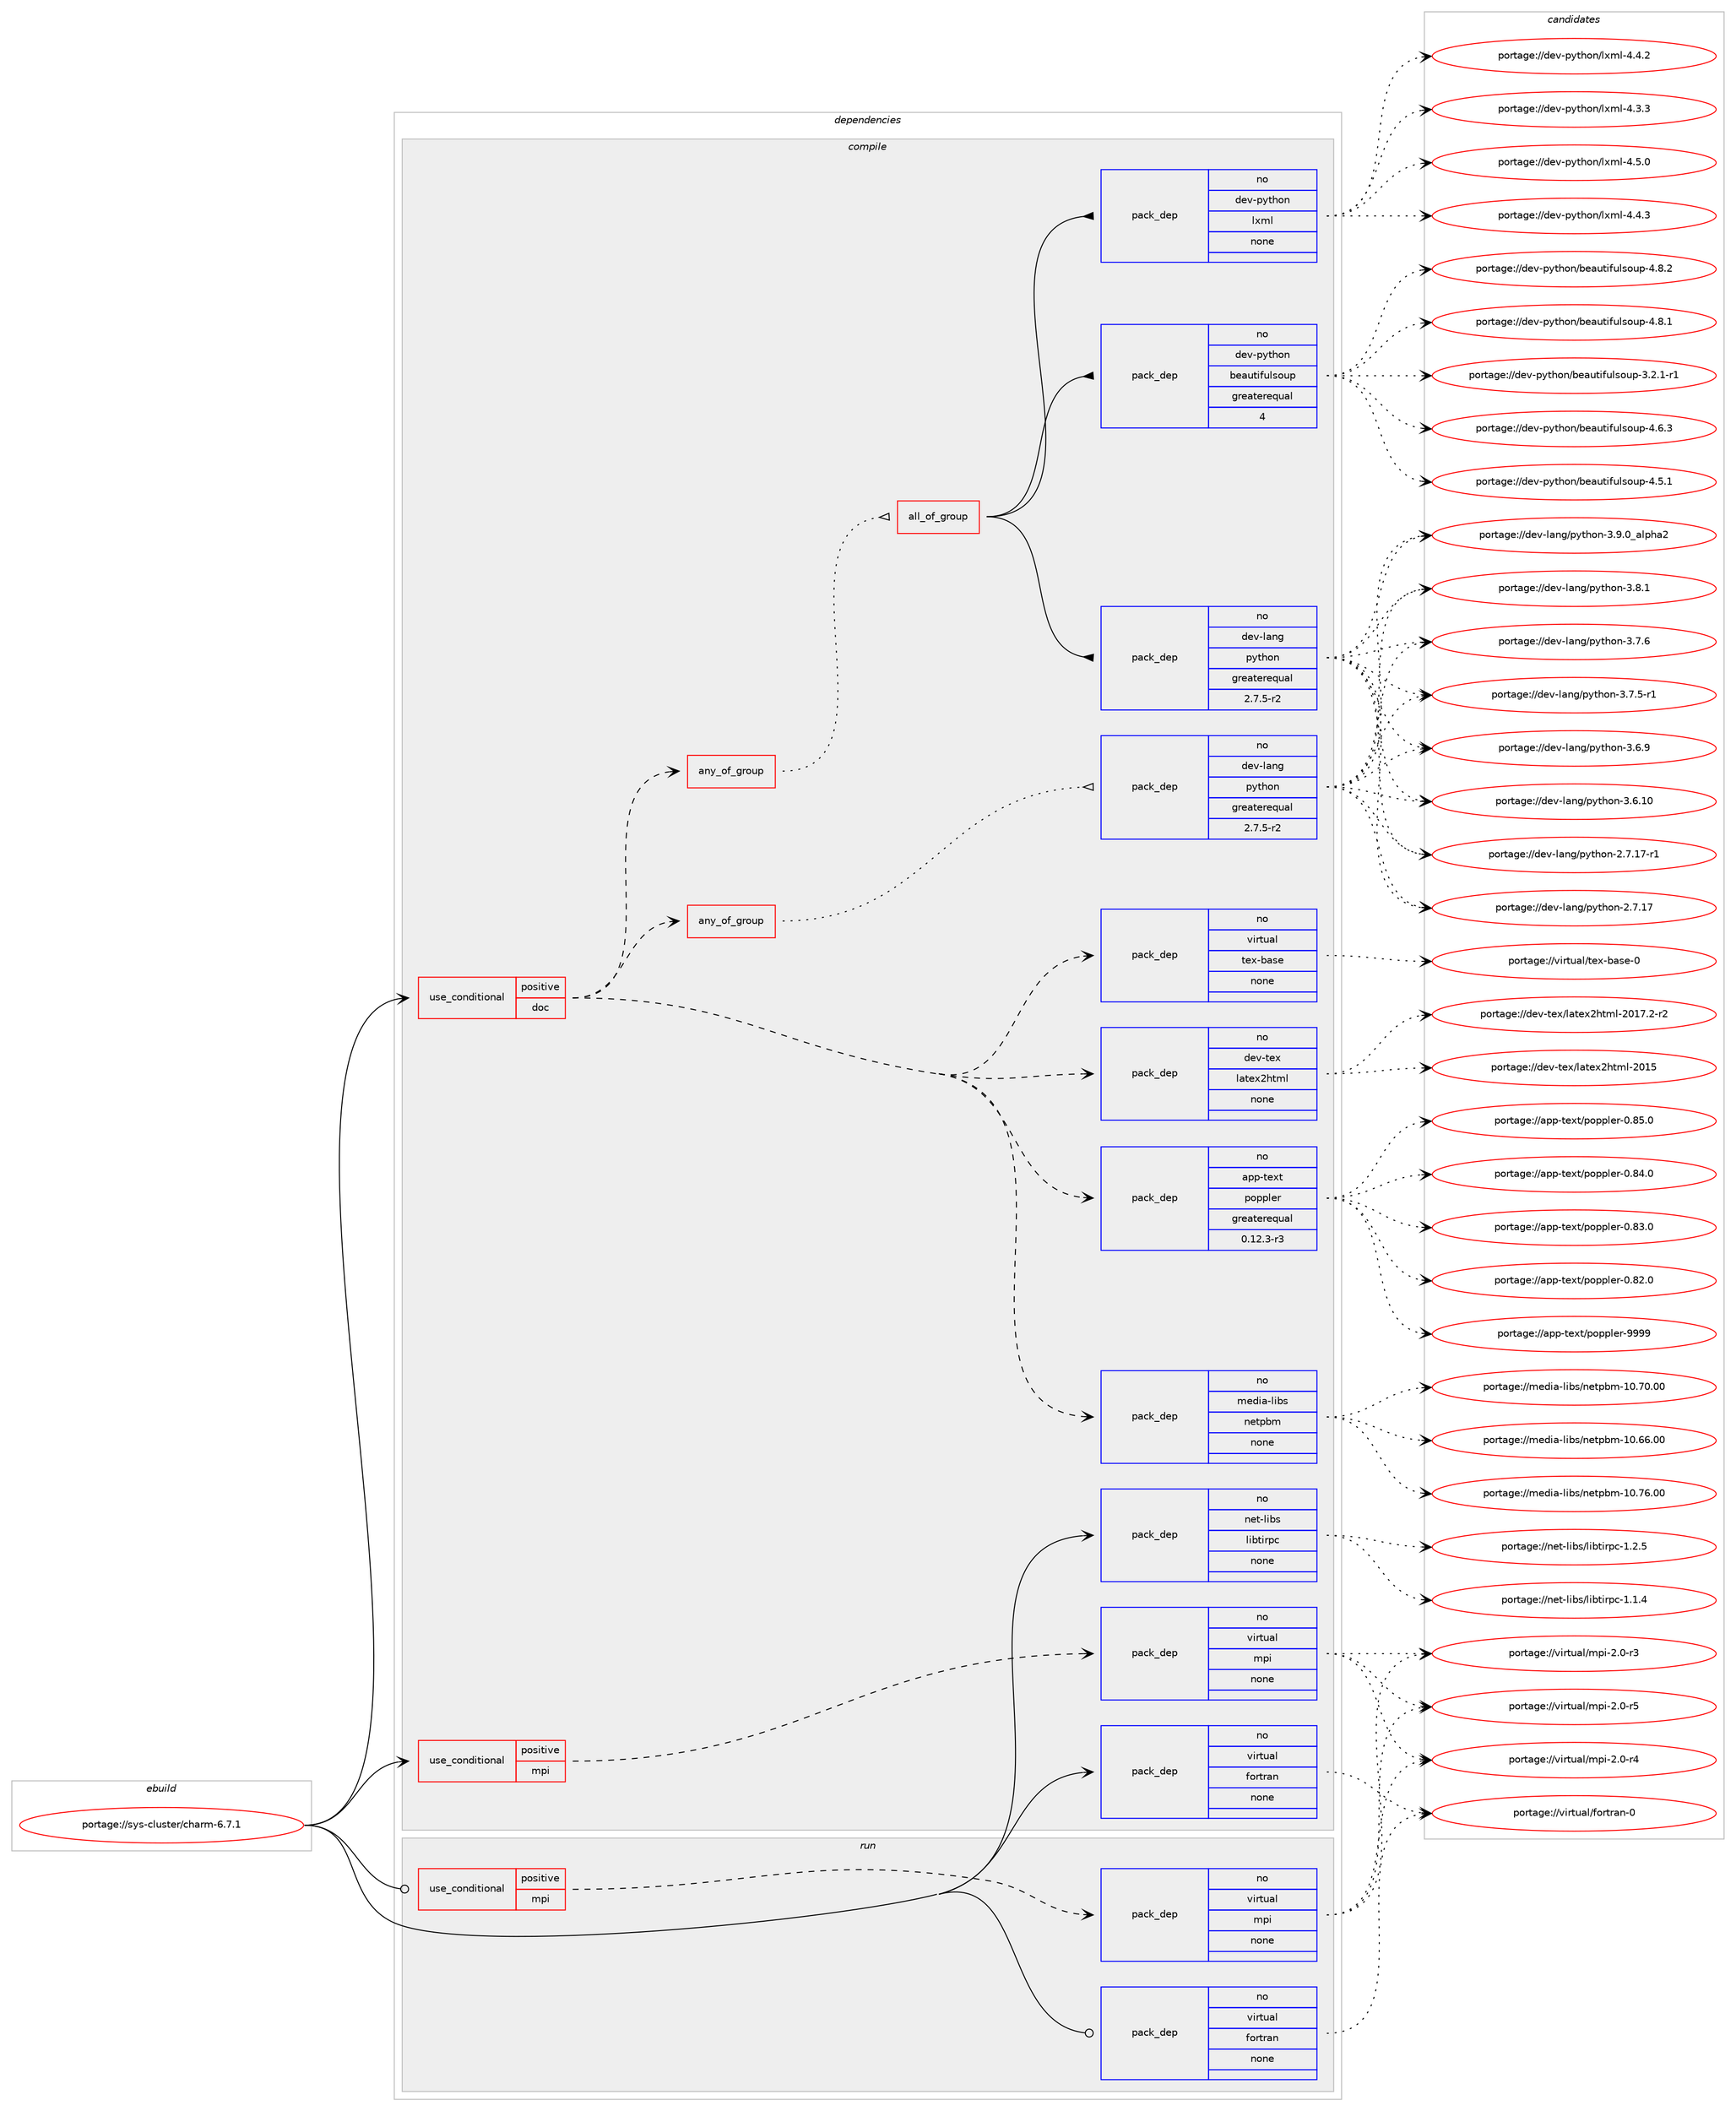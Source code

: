 digraph prolog {

# *************
# Graph options
# *************

newrank=true;
concentrate=true;
compound=true;
graph [rankdir=LR,fontname=Helvetica,fontsize=10,ranksep=1.5];#, ranksep=2.5, nodesep=0.2];
edge  [arrowhead=vee];
node  [fontname=Helvetica,fontsize=10];

# **********
# The ebuild
# **********

subgraph cluster_leftcol {
color=gray;
rank=same;
label=<<i>ebuild</i>>;
id [label="portage://sys-cluster/charm-6.7.1", color=red, width=4, href="../sys-cluster/charm-6.7.1.svg"];
}

# ****************
# The dependencies
# ****************

subgraph cluster_midcol {
color=gray;
label=<<i>dependencies</i>>;
subgraph cluster_compile {
fillcolor="#eeeeee";
style=filled;
label=<<i>compile</i>>;
subgraph cond11227 {
dependency54912 [label=<<TABLE BORDER="0" CELLBORDER="1" CELLSPACING="0" CELLPADDING="4"><TR><TD ROWSPAN="3" CELLPADDING="10">use_conditional</TD></TR><TR><TD>positive</TD></TR><TR><TD>doc</TD></TR></TABLE>>, shape=none, color=red];
subgraph pack42518 {
dependency54913 [label=<<TABLE BORDER="0" CELLBORDER="1" CELLSPACING="0" CELLPADDING="4" WIDTH="220"><TR><TD ROWSPAN="6" CELLPADDING="30">pack_dep</TD></TR><TR><TD WIDTH="110">no</TD></TR><TR><TD>app-text</TD></TR><TR><TD>poppler</TD></TR><TR><TD>greaterequal</TD></TR><TR><TD>0.12.3-r3</TD></TR></TABLE>>, shape=none, color=blue];
}
dependency54912:e -> dependency54913:w [weight=20,style="dashed",arrowhead="vee"];
subgraph pack42519 {
dependency54914 [label=<<TABLE BORDER="0" CELLBORDER="1" CELLSPACING="0" CELLPADDING="4" WIDTH="220"><TR><TD ROWSPAN="6" CELLPADDING="30">pack_dep</TD></TR><TR><TD WIDTH="110">no</TD></TR><TR><TD>dev-tex</TD></TR><TR><TD>latex2html</TD></TR><TR><TD>none</TD></TR><TR><TD></TD></TR></TABLE>>, shape=none, color=blue];
}
dependency54912:e -> dependency54914:w [weight=20,style="dashed",arrowhead="vee"];
subgraph pack42520 {
dependency54915 [label=<<TABLE BORDER="0" CELLBORDER="1" CELLSPACING="0" CELLPADDING="4" WIDTH="220"><TR><TD ROWSPAN="6" CELLPADDING="30">pack_dep</TD></TR><TR><TD WIDTH="110">no</TD></TR><TR><TD>virtual</TD></TR><TR><TD>tex-base</TD></TR><TR><TD>none</TD></TR><TR><TD></TD></TR></TABLE>>, shape=none, color=blue];
}
dependency54912:e -> dependency54915:w [weight=20,style="dashed",arrowhead="vee"];
subgraph any1101 {
dependency54916 [label=<<TABLE BORDER="0" CELLBORDER="1" CELLSPACING="0" CELLPADDING="4"><TR><TD CELLPADDING="10">any_of_group</TD></TR></TABLE>>, shape=none, color=red];subgraph all69 {
dependency54917 [label=<<TABLE BORDER="0" CELLBORDER="1" CELLSPACING="0" CELLPADDING="4"><TR><TD CELLPADDING="10">all_of_group</TD></TR></TABLE>>, shape=none, color=red];subgraph pack42521 {
dependency54918 [label=<<TABLE BORDER="0" CELLBORDER="1" CELLSPACING="0" CELLPADDING="4" WIDTH="220"><TR><TD ROWSPAN="6" CELLPADDING="30">pack_dep</TD></TR><TR><TD WIDTH="110">no</TD></TR><TR><TD>dev-lang</TD></TR><TR><TD>python</TD></TR><TR><TD>greaterequal</TD></TR><TR><TD>2.7.5-r2</TD></TR></TABLE>>, shape=none, color=blue];
}
dependency54917:e -> dependency54918:w [weight=20,style="solid",arrowhead="inv"];
subgraph pack42522 {
dependency54919 [label=<<TABLE BORDER="0" CELLBORDER="1" CELLSPACING="0" CELLPADDING="4" WIDTH="220"><TR><TD ROWSPAN="6" CELLPADDING="30">pack_dep</TD></TR><TR><TD WIDTH="110">no</TD></TR><TR><TD>dev-python</TD></TR><TR><TD>beautifulsoup</TD></TR><TR><TD>greaterequal</TD></TR><TR><TD>4</TD></TR></TABLE>>, shape=none, color=blue];
}
dependency54917:e -> dependency54919:w [weight=20,style="solid",arrowhead="inv"];
subgraph pack42523 {
dependency54920 [label=<<TABLE BORDER="0" CELLBORDER="1" CELLSPACING="0" CELLPADDING="4" WIDTH="220"><TR><TD ROWSPAN="6" CELLPADDING="30">pack_dep</TD></TR><TR><TD WIDTH="110">no</TD></TR><TR><TD>dev-python</TD></TR><TR><TD>lxml</TD></TR><TR><TD>none</TD></TR><TR><TD></TD></TR></TABLE>>, shape=none, color=blue];
}
dependency54917:e -> dependency54920:w [weight=20,style="solid",arrowhead="inv"];
}
dependency54916:e -> dependency54917:w [weight=20,style="dotted",arrowhead="oinv"];
}
dependency54912:e -> dependency54916:w [weight=20,style="dashed",arrowhead="vee"];
subgraph pack42524 {
dependency54921 [label=<<TABLE BORDER="0" CELLBORDER="1" CELLSPACING="0" CELLPADDING="4" WIDTH="220"><TR><TD ROWSPAN="6" CELLPADDING="30">pack_dep</TD></TR><TR><TD WIDTH="110">no</TD></TR><TR><TD>media-libs</TD></TR><TR><TD>netpbm</TD></TR><TR><TD>none</TD></TR><TR><TD></TD></TR></TABLE>>, shape=none, color=blue];
}
dependency54912:e -> dependency54921:w [weight=20,style="dashed",arrowhead="vee"];
subgraph any1102 {
dependency54922 [label=<<TABLE BORDER="0" CELLBORDER="1" CELLSPACING="0" CELLPADDING="4"><TR><TD CELLPADDING="10">any_of_group</TD></TR></TABLE>>, shape=none, color=red];subgraph pack42525 {
dependency54923 [label=<<TABLE BORDER="0" CELLBORDER="1" CELLSPACING="0" CELLPADDING="4" WIDTH="220"><TR><TD ROWSPAN="6" CELLPADDING="30">pack_dep</TD></TR><TR><TD WIDTH="110">no</TD></TR><TR><TD>dev-lang</TD></TR><TR><TD>python</TD></TR><TR><TD>greaterequal</TD></TR><TR><TD>2.7.5-r2</TD></TR></TABLE>>, shape=none, color=blue];
}
dependency54922:e -> dependency54923:w [weight=20,style="dotted",arrowhead="oinv"];
}
dependency54912:e -> dependency54922:w [weight=20,style="dashed",arrowhead="vee"];
}
id:e -> dependency54912:w [weight=20,style="solid",arrowhead="vee"];
subgraph cond11228 {
dependency54924 [label=<<TABLE BORDER="0" CELLBORDER="1" CELLSPACING="0" CELLPADDING="4"><TR><TD ROWSPAN="3" CELLPADDING="10">use_conditional</TD></TR><TR><TD>positive</TD></TR><TR><TD>mpi</TD></TR></TABLE>>, shape=none, color=red];
subgraph pack42526 {
dependency54925 [label=<<TABLE BORDER="0" CELLBORDER="1" CELLSPACING="0" CELLPADDING="4" WIDTH="220"><TR><TD ROWSPAN="6" CELLPADDING="30">pack_dep</TD></TR><TR><TD WIDTH="110">no</TD></TR><TR><TD>virtual</TD></TR><TR><TD>mpi</TD></TR><TR><TD>none</TD></TR><TR><TD></TD></TR></TABLE>>, shape=none, color=blue];
}
dependency54924:e -> dependency54925:w [weight=20,style="dashed",arrowhead="vee"];
}
id:e -> dependency54924:w [weight=20,style="solid",arrowhead="vee"];
subgraph pack42527 {
dependency54926 [label=<<TABLE BORDER="0" CELLBORDER="1" CELLSPACING="0" CELLPADDING="4" WIDTH="220"><TR><TD ROWSPAN="6" CELLPADDING="30">pack_dep</TD></TR><TR><TD WIDTH="110">no</TD></TR><TR><TD>net-libs</TD></TR><TR><TD>libtirpc</TD></TR><TR><TD>none</TD></TR><TR><TD></TD></TR></TABLE>>, shape=none, color=blue];
}
id:e -> dependency54926:w [weight=20,style="solid",arrowhead="vee"];
subgraph pack42528 {
dependency54927 [label=<<TABLE BORDER="0" CELLBORDER="1" CELLSPACING="0" CELLPADDING="4" WIDTH="220"><TR><TD ROWSPAN="6" CELLPADDING="30">pack_dep</TD></TR><TR><TD WIDTH="110">no</TD></TR><TR><TD>virtual</TD></TR><TR><TD>fortran</TD></TR><TR><TD>none</TD></TR><TR><TD></TD></TR></TABLE>>, shape=none, color=blue];
}
id:e -> dependency54927:w [weight=20,style="solid",arrowhead="vee"];
}
subgraph cluster_compileandrun {
fillcolor="#eeeeee";
style=filled;
label=<<i>compile and run</i>>;
}
subgraph cluster_run {
fillcolor="#eeeeee";
style=filled;
label=<<i>run</i>>;
subgraph cond11229 {
dependency54928 [label=<<TABLE BORDER="0" CELLBORDER="1" CELLSPACING="0" CELLPADDING="4"><TR><TD ROWSPAN="3" CELLPADDING="10">use_conditional</TD></TR><TR><TD>positive</TD></TR><TR><TD>mpi</TD></TR></TABLE>>, shape=none, color=red];
subgraph pack42529 {
dependency54929 [label=<<TABLE BORDER="0" CELLBORDER="1" CELLSPACING="0" CELLPADDING="4" WIDTH="220"><TR><TD ROWSPAN="6" CELLPADDING="30">pack_dep</TD></TR><TR><TD WIDTH="110">no</TD></TR><TR><TD>virtual</TD></TR><TR><TD>mpi</TD></TR><TR><TD>none</TD></TR><TR><TD></TD></TR></TABLE>>, shape=none, color=blue];
}
dependency54928:e -> dependency54929:w [weight=20,style="dashed",arrowhead="vee"];
}
id:e -> dependency54928:w [weight=20,style="solid",arrowhead="odot"];
subgraph pack42530 {
dependency54930 [label=<<TABLE BORDER="0" CELLBORDER="1" CELLSPACING="0" CELLPADDING="4" WIDTH="220"><TR><TD ROWSPAN="6" CELLPADDING="30">pack_dep</TD></TR><TR><TD WIDTH="110">no</TD></TR><TR><TD>virtual</TD></TR><TR><TD>fortran</TD></TR><TR><TD>none</TD></TR><TR><TD></TD></TR></TABLE>>, shape=none, color=blue];
}
id:e -> dependency54930:w [weight=20,style="solid",arrowhead="odot"];
}
}

# **************
# The candidates
# **************

subgraph cluster_choices {
rank=same;
color=gray;
label=<<i>candidates</i>>;

subgraph choice42518 {
color=black;
nodesep=1;
choice9711211245116101120116471121111121121081011144557575757 [label="portage://app-text/poppler-9999", color=red, width=4,href="../app-text/poppler-9999.svg"];
choice97112112451161011201164711211111211210810111445484656534648 [label="portage://app-text/poppler-0.85.0", color=red, width=4,href="../app-text/poppler-0.85.0.svg"];
choice97112112451161011201164711211111211210810111445484656524648 [label="portage://app-text/poppler-0.84.0", color=red, width=4,href="../app-text/poppler-0.84.0.svg"];
choice97112112451161011201164711211111211210810111445484656514648 [label="portage://app-text/poppler-0.83.0", color=red, width=4,href="../app-text/poppler-0.83.0.svg"];
choice97112112451161011201164711211111211210810111445484656504648 [label="portage://app-text/poppler-0.82.0", color=red, width=4,href="../app-text/poppler-0.82.0.svg"];
dependency54913:e -> choice9711211245116101120116471121111121121081011144557575757:w [style=dotted,weight="100"];
dependency54913:e -> choice97112112451161011201164711211111211210810111445484656534648:w [style=dotted,weight="100"];
dependency54913:e -> choice97112112451161011201164711211111211210810111445484656524648:w [style=dotted,weight="100"];
dependency54913:e -> choice97112112451161011201164711211111211210810111445484656514648:w [style=dotted,weight="100"];
dependency54913:e -> choice97112112451161011201164711211111211210810111445484656504648:w [style=dotted,weight="100"];
}
subgraph choice42519 {
color=black;
nodesep=1;
choice10010111845116101120471089711610112050104116109108455048495546504511450 [label="portage://dev-tex/latex2html-2017.2-r2", color=red, width=4,href="../dev-tex/latex2html-2017.2-r2.svg"];
choice100101118451161011204710897116101120501041161091084550484953 [label="portage://dev-tex/latex2html-2015", color=red, width=4,href="../dev-tex/latex2html-2015.svg"];
dependency54914:e -> choice10010111845116101120471089711610112050104116109108455048495546504511450:w [style=dotted,weight="100"];
dependency54914:e -> choice100101118451161011204710897116101120501041161091084550484953:w [style=dotted,weight="100"];
}
subgraph choice42520 {
color=black;
nodesep=1;
choice11810511411611797108471161011204598971151014548 [label="portage://virtual/tex-base-0", color=red, width=4,href="../virtual/tex-base-0.svg"];
dependency54915:e -> choice11810511411611797108471161011204598971151014548:w [style=dotted,weight="100"];
}
subgraph choice42521 {
color=black;
nodesep=1;
choice10010111845108971101034711212111610411111045514657464895971081121049750 [label="portage://dev-lang/python-3.9.0_alpha2", color=red, width=4,href="../dev-lang/python-3.9.0_alpha2.svg"];
choice100101118451089711010347112121116104111110455146564649 [label="portage://dev-lang/python-3.8.1", color=red, width=4,href="../dev-lang/python-3.8.1.svg"];
choice100101118451089711010347112121116104111110455146554654 [label="portage://dev-lang/python-3.7.6", color=red, width=4,href="../dev-lang/python-3.7.6.svg"];
choice1001011184510897110103471121211161041111104551465546534511449 [label="portage://dev-lang/python-3.7.5-r1", color=red, width=4,href="../dev-lang/python-3.7.5-r1.svg"];
choice100101118451089711010347112121116104111110455146544657 [label="portage://dev-lang/python-3.6.9", color=red, width=4,href="../dev-lang/python-3.6.9.svg"];
choice10010111845108971101034711212111610411111045514654464948 [label="portage://dev-lang/python-3.6.10", color=red, width=4,href="../dev-lang/python-3.6.10.svg"];
choice100101118451089711010347112121116104111110455046554649554511449 [label="portage://dev-lang/python-2.7.17-r1", color=red, width=4,href="../dev-lang/python-2.7.17-r1.svg"];
choice10010111845108971101034711212111610411111045504655464955 [label="portage://dev-lang/python-2.7.17", color=red, width=4,href="../dev-lang/python-2.7.17.svg"];
dependency54918:e -> choice10010111845108971101034711212111610411111045514657464895971081121049750:w [style=dotted,weight="100"];
dependency54918:e -> choice100101118451089711010347112121116104111110455146564649:w [style=dotted,weight="100"];
dependency54918:e -> choice100101118451089711010347112121116104111110455146554654:w [style=dotted,weight="100"];
dependency54918:e -> choice1001011184510897110103471121211161041111104551465546534511449:w [style=dotted,weight="100"];
dependency54918:e -> choice100101118451089711010347112121116104111110455146544657:w [style=dotted,weight="100"];
dependency54918:e -> choice10010111845108971101034711212111610411111045514654464948:w [style=dotted,weight="100"];
dependency54918:e -> choice100101118451089711010347112121116104111110455046554649554511449:w [style=dotted,weight="100"];
dependency54918:e -> choice10010111845108971101034711212111610411111045504655464955:w [style=dotted,weight="100"];
}
subgraph choice42522 {
color=black;
nodesep=1;
choice10010111845112121116104111110479810197117116105102117108115111117112455246564650 [label="portage://dev-python/beautifulsoup-4.8.2", color=red, width=4,href="../dev-python/beautifulsoup-4.8.2.svg"];
choice10010111845112121116104111110479810197117116105102117108115111117112455246564649 [label="portage://dev-python/beautifulsoup-4.8.1", color=red, width=4,href="../dev-python/beautifulsoup-4.8.1.svg"];
choice10010111845112121116104111110479810197117116105102117108115111117112455246544651 [label="portage://dev-python/beautifulsoup-4.6.3", color=red, width=4,href="../dev-python/beautifulsoup-4.6.3.svg"];
choice10010111845112121116104111110479810197117116105102117108115111117112455246534649 [label="portage://dev-python/beautifulsoup-4.5.1", color=red, width=4,href="../dev-python/beautifulsoup-4.5.1.svg"];
choice100101118451121211161041111104798101971171161051021171081151111171124551465046494511449 [label="portage://dev-python/beautifulsoup-3.2.1-r1", color=red, width=4,href="../dev-python/beautifulsoup-3.2.1-r1.svg"];
dependency54919:e -> choice10010111845112121116104111110479810197117116105102117108115111117112455246564650:w [style=dotted,weight="100"];
dependency54919:e -> choice10010111845112121116104111110479810197117116105102117108115111117112455246564649:w [style=dotted,weight="100"];
dependency54919:e -> choice10010111845112121116104111110479810197117116105102117108115111117112455246544651:w [style=dotted,weight="100"];
dependency54919:e -> choice10010111845112121116104111110479810197117116105102117108115111117112455246534649:w [style=dotted,weight="100"];
dependency54919:e -> choice100101118451121211161041111104798101971171161051021171081151111171124551465046494511449:w [style=dotted,weight="100"];
}
subgraph choice42523 {
color=black;
nodesep=1;
choice1001011184511212111610411111047108120109108455246534648 [label="portage://dev-python/lxml-4.5.0", color=red, width=4,href="../dev-python/lxml-4.5.0.svg"];
choice1001011184511212111610411111047108120109108455246524651 [label="portage://dev-python/lxml-4.4.3", color=red, width=4,href="../dev-python/lxml-4.4.3.svg"];
choice1001011184511212111610411111047108120109108455246524650 [label="portage://dev-python/lxml-4.4.2", color=red, width=4,href="../dev-python/lxml-4.4.2.svg"];
choice1001011184511212111610411111047108120109108455246514651 [label="portage://dev-python/lxml-4.3.3", color=red, width=4,href="../dev-python/lxml-4.3.3.svg"];
dependency54920:e -> choice1001011184511212111610411111047108120109108455246534648:w [style=dotted,weight="100"];
dependency54920:e -> choice1001011184511212111610411111047108120109108455246524651:w [style=dotted,weight="100"];
dependency54920:e -> choice1001011184511212111610411111047108120109108455246524650:w [style=dotted,weight="100"];
dependency54920:e -> choice1001011184511212111610411111047108120109108455246514651:w [style=dotted,weight="100"];
}
subgraph choice42524 {
color=black;
nodesep=1;
choice1091011001059745108105981154711010111611298109454948465554464848 [label="portage://media-libs/netpbm-10.76.00", color=red, width=4,href="../media-libs/netpbm-10.76.00.svg"];
choice1091011001059745108105981154711010111611298109454948465548464848 [label="portage://media-libs/netpbm-10.70.00", color=red, width=4,href="../media-libs/netpbm-10.70.00.svg"];
choice1091011001059745108105981154711010111611298109454948465454464848 [label="portage://media-libs/netpbm-10.66.00", color=red, width=4,href="../media-libs/netpbm-10.66.00.svg"];
dependency54921:e -> choice1091011001059745108105981154711010111611298109454948465554464848:w [style=dotted,weight="100"];
dependency54921:e -> choice1091011001059745108105981154711010111611298109454948465548464848:w [style=dotted,weight="100"];
dependency54921:e -> choice1091011001059745108105981154711010111611298109454948465454464848:w [style=dotted,weight="100"];
}
subgraph choice42525 {
color=black;
nodesep=1;
choice10010111845108971101034711212111610411111045514657464895971081121049750 [label="portage://dev-lang/python-3.9.0_alpha2", color=red, width=4,href="../dev-lang/python-3.9.0_alpha2.svg"];
choice100101118451089711010347112121116104111110455146564649 [label="portage://dev-lang/python-3.8.1", color=red, width=4,href="../dev-lang/python-3.8.1.svg"];
choice100101118451089711010347112121116104111110455146554654 [label="portage://dev-lang/python-3.7.6", color=red, width=4,href="../dev-lang/python-3.7.6.svg"];
choice1001011184510897110103471121211161041111104551465546534511449 [label="portage://dev-lang/python-3.7.5-r1", color=red, width=4,href="../dev-lang/python-3.7.5-r1.svg"];
choice100101118451089711010347112121116104111110455146544657 [label="portage://dev-lang/python-3.6.9", color=red, width=4,href="../dev-lang/python-3.6.9.svg"];
choice10010111845108971101034711212111610411111045514654464948 [label="portage://dev-lang/python-3.6.10", color=red, width=4,href="../dev-lang/python-3.6.10.svg"];
choice100101118451089711010347112121116104111110455046554649554511449 [label="portage://dev-lang/python-2.7.17-r1", color=red, width=4,href="../dev-lang/python-2.7.17-r1.svg"];
choice10010111845108971101034711212111610411111045504655464955 [label="portage://dev-lang/python-2.7.17", color=red, width=4,href="../dev-lang/python-2.7.17.svg"];
dependency54923:e -> choice10010111845108971101034711212111610411111045514657464895971081121049750:w [style=dotted,weight="100"];
dependency54923:e -> choice100101118451089711010347112121116104111110455146564649:w [style=dotted,weight="100"];
dependency54923:e -> choice100101118451089711010347112121116104111110455146554654:w [style=dotted,weight="100"];
dependency54923:e -> choice1001011184510897110103471121211161041111104551465546534511449:w [style=dotted,weight="100"];
dependency54923:e -> choice100101118451089711010347112121116104111110455146544657:w [style=dotted,weight="100"];
dependency54923:e -> choice10010111845108971101034711212111610411111045514654464948:w [style=dotted,weight="100"];
dependency54923:e -> choice100101118451089711010347112121116104111110455046554649554511449:w [style=dotted,weight="100"];
dependency54923:e -> choice10010111845108971101034711212111610411111045504655464955:w [style=dotted,weight="100"];
}
subgraph choice42526 {
color=black;
nodesep=1;
choice1181051141161179710847109112105455046484511453 [label="portage://virtual/mpi-2.0-r5", color=red, width=4,href="../virtual/mpi-2.0-r5.svg"];
choice1181051141161179710847109112105455046484511452 [label="portage://virtual/mpi-2.0-r4", color=red, width=4,href="../virtual/mpi-2.0-r4.svg"];
choice1181051141161179710847109112105455046484511451 [label="portage://virtual/mpi-2.0-r3", color=red, width=4,href="../virtual/mpi-2.0-r3.svg"];
dependency54925:e -> choice1181051141161179710847109112105455046484511453:w [style=dotted,weight="100"];
dependency54925:e -> choice1181051141161179710847109112105455046484511452:w [style=dotted,weight="100"];
dependency54925:e -> choice1181051141161179710847109112105455046484511451:w [style=dotted,weight="100"];
}
subgraph choice42527 {
color=black;
nodesep=1;
choice1101011164510810598115471081059811610511411299454946504653 [label="portage://net-libs/libtirpc-1.2.5", color=red, width=4,href="../net-libs/libtirpc-1.2.5.svg"];
choice1101011164510810598115471081059811610511411299454946494652 [label="portage://net-libs/libtirpc-1.1.4", color=red, width=4,href="../net-libs/libtirpc-1.1.4.svg"];
dependency54926:e -> choice1101011164510810598115471081059811610511411299454946504653:w [style=dotted,weight="100"];
dependency54926:e -> choice1101011164510810598115471081059811610511411299454946494652:w [style=dotted,weight="100"];
}
subgraph choice42528 {
color=black;
nodesep=1;
choice1181051141161179710847102111114116114971104548 [label="portage://virtual/fortran-0", color=red, width=4,href="../virtual/fortran-0.svg"];
dependency54927:e -> choice1181051141161179710847102111114116114971104548:w [style=dotted,weight="100"];
}
subgraph choice42529 {
color=black;
nodesep=1;
choice1181051141161179710847109112105455046484511453 [label="portage://virtual/mpi-2.0-r5", color=red, width=4,href="../virtual/mpi-2.0-r5.svg"];
choice1181051141161179710847109112105455046484511452 [label="portage://virtual/mpi-2.0-r4", color=red, width=4,href="../virtual/mpi-2.0-r4.svg"];
choice1181051141161179710847109112105455046484511451 [label="portage://virtual/mpi-2.0-r3", color=red, width=4,href="../virtual/mpi-2.0-r3.svg"];
dependency54929:e -> choice1181051141161179710847109112105455046484511453:w [style=dotted,weight="100"];
dependency54929:e -> choice1181051141161179710847109112105455046484511452:w [style=dotted,weight="100"];
dependency54929:e -> choice1181051141161179710847109112105455046484511451:w [style=dotted,weight="100"];
}
subgraph choice42530 {
color=black;
nodesep=1;
choice1181051141161179710847102111114116114971104548 [label="portage://virtual/fortran-0", color=red, width=4,href="../virtual/fortran-0.svg"];
dependency54930:e -> choice1181051141161179710847102111114116114971104548:w [style=dotted,weight="100"];
}
}

}
